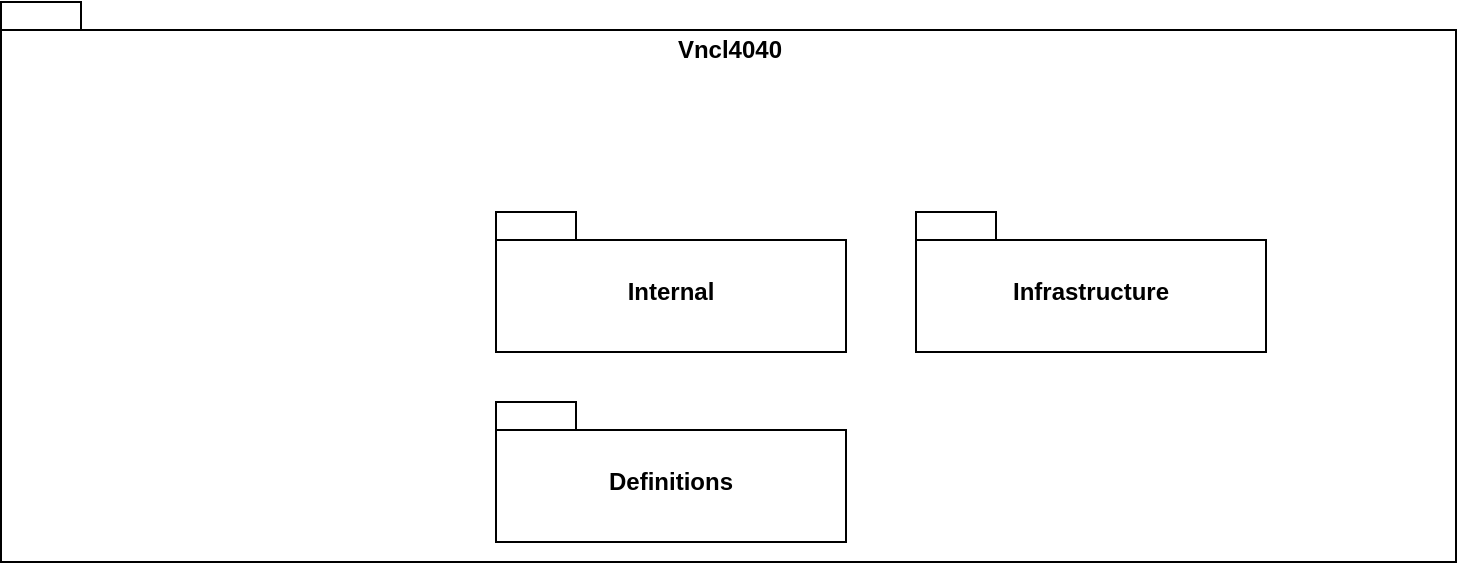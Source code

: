 <mxfile>
    <diagram name="Page-1" id="b5b7bab2-c9e2-2cf4-8b2a-24fd1a2a6d21">
        <mxGraphModel dx="1677" dy="804" grid="1" gridSize="10" guides="1" tooltips="1" connect="1" arrows="1" fold="1" page="1" pageScale="1" pageWidth="1169" pageHeight="827" background="none" math="0" shadow="0">
            <root>
                <mxCell id="0"/>
                <mxCell id="1" parent="0"/>
                <mxCell id="R9jmuaIVsm4z79QkE_lt-1" value="Vncl4040" style="shape=folder;fontStyle=1;spacingTop=10;tabWidth=40;tabHeight=14;tabPosition=left;html=1;whiteSpace=wrap;align=center;verticalAlign=top;" parent="1" vertex="1">
                    <mxGeometry x="322.5" y="120" width="727.5" height="280" as="geometry"/>
                </mxCell>
                <mxCell id="R9jmuaIVsm4z79QkE_lt-2" value="Definitions" style="shape=folder;fontStyle=1;spacingTop=10;tabWidth=40;tabHeight=14;tabPosition=left;html=1;whiteSpace=wrap;" parent="1" vertex="1">
                    <mxGeometry x="570" y="320" width="175" height="70" as="geometry"/>
                </mxCell>
                <mxCell id="n0rTj17IeqWGkauvOjJA-1" value="Internal" style="shape=folder;fontStyle=1;spacingTop=10;tabWidth=40;tabHeight=14;tabPosition=left;html=1;whiteSpace=wrap;" parent="1" vertex="1">
                    <mxGeometry x="570" y="225" width="175" height="70" as="geometry"/>
                </mxCell>
                <mxCell id="n0rTj17IeqWGkauvOjJA-2" value="Infrastructure" style="shape=folder;fontStyle=1;spacingTop=10;tabWidth=40;tabHeight=14;tabPosition=left;html=1;whiteSpace=wrap;" parent="1" vertex="1">
                    <mxGeometry x="780" y="225" width="175" height="70" as="geometry"/>
                </mxCell>
            </root>
        </mxGraphModel>
    </diagram>
    <diagram id="pdLL1RrrrF7SzUCrE1Di" name="Usage sequence">
        <mxGraphModel dx="1677" dy="804" grid="1" gridSize="10" guides="1" tooltips="1" connect="1" arrows="1" fold="1" page="1" pageScale="1" pageWidth="827" pageHeight="1169" math="0" shadow="0">
            <root>
                <mxCell id="0"/>
                <mxCell id="1" parent="0"/>
                <mxCell id="ZawtohuoLCb-P4o2eFEq-1" value="Create" style="rounded=1;whiteSpace=wrap;html=1;absoluteArcSize=1;arcSize=14;strokeWidth=2;" vertex="1" parent="1">
                    <mxGeometry x="120" y="110" width="100" height="60" as="geometry"/>
                </mxCell>
                <mxCell id="ZawtohuoLCb-P4o2eFEq-2" value="Configure Integration Time / Resolution / Range" style="rounded=1;whiteSpace=wrap;html=1;absoluteArcSize=1;arcSize=14;strokeWidth=2;" vertex="1" parent="1">
                    <mxGeometry x="270" y="110" width="100" height="60" as="geometry"/>
                </mxCell>
                <mxCell id="ZawtohuoLCb-P4o2eFEq-3" value="Configure Integration Time / Resolution / Range" style="rounded=1;whiteSpace=wrap;html=1;absoluteArcSize=1;arcSize=14;strokeWidth=2;" vertex="1" parent="1">
                    <mxGeometry x="400" y="110" width="100" height="60" as="geometry"/>
                </mxCell>
            </root>
        </mxGraphModel>
    </diagram>
</mxfile>
